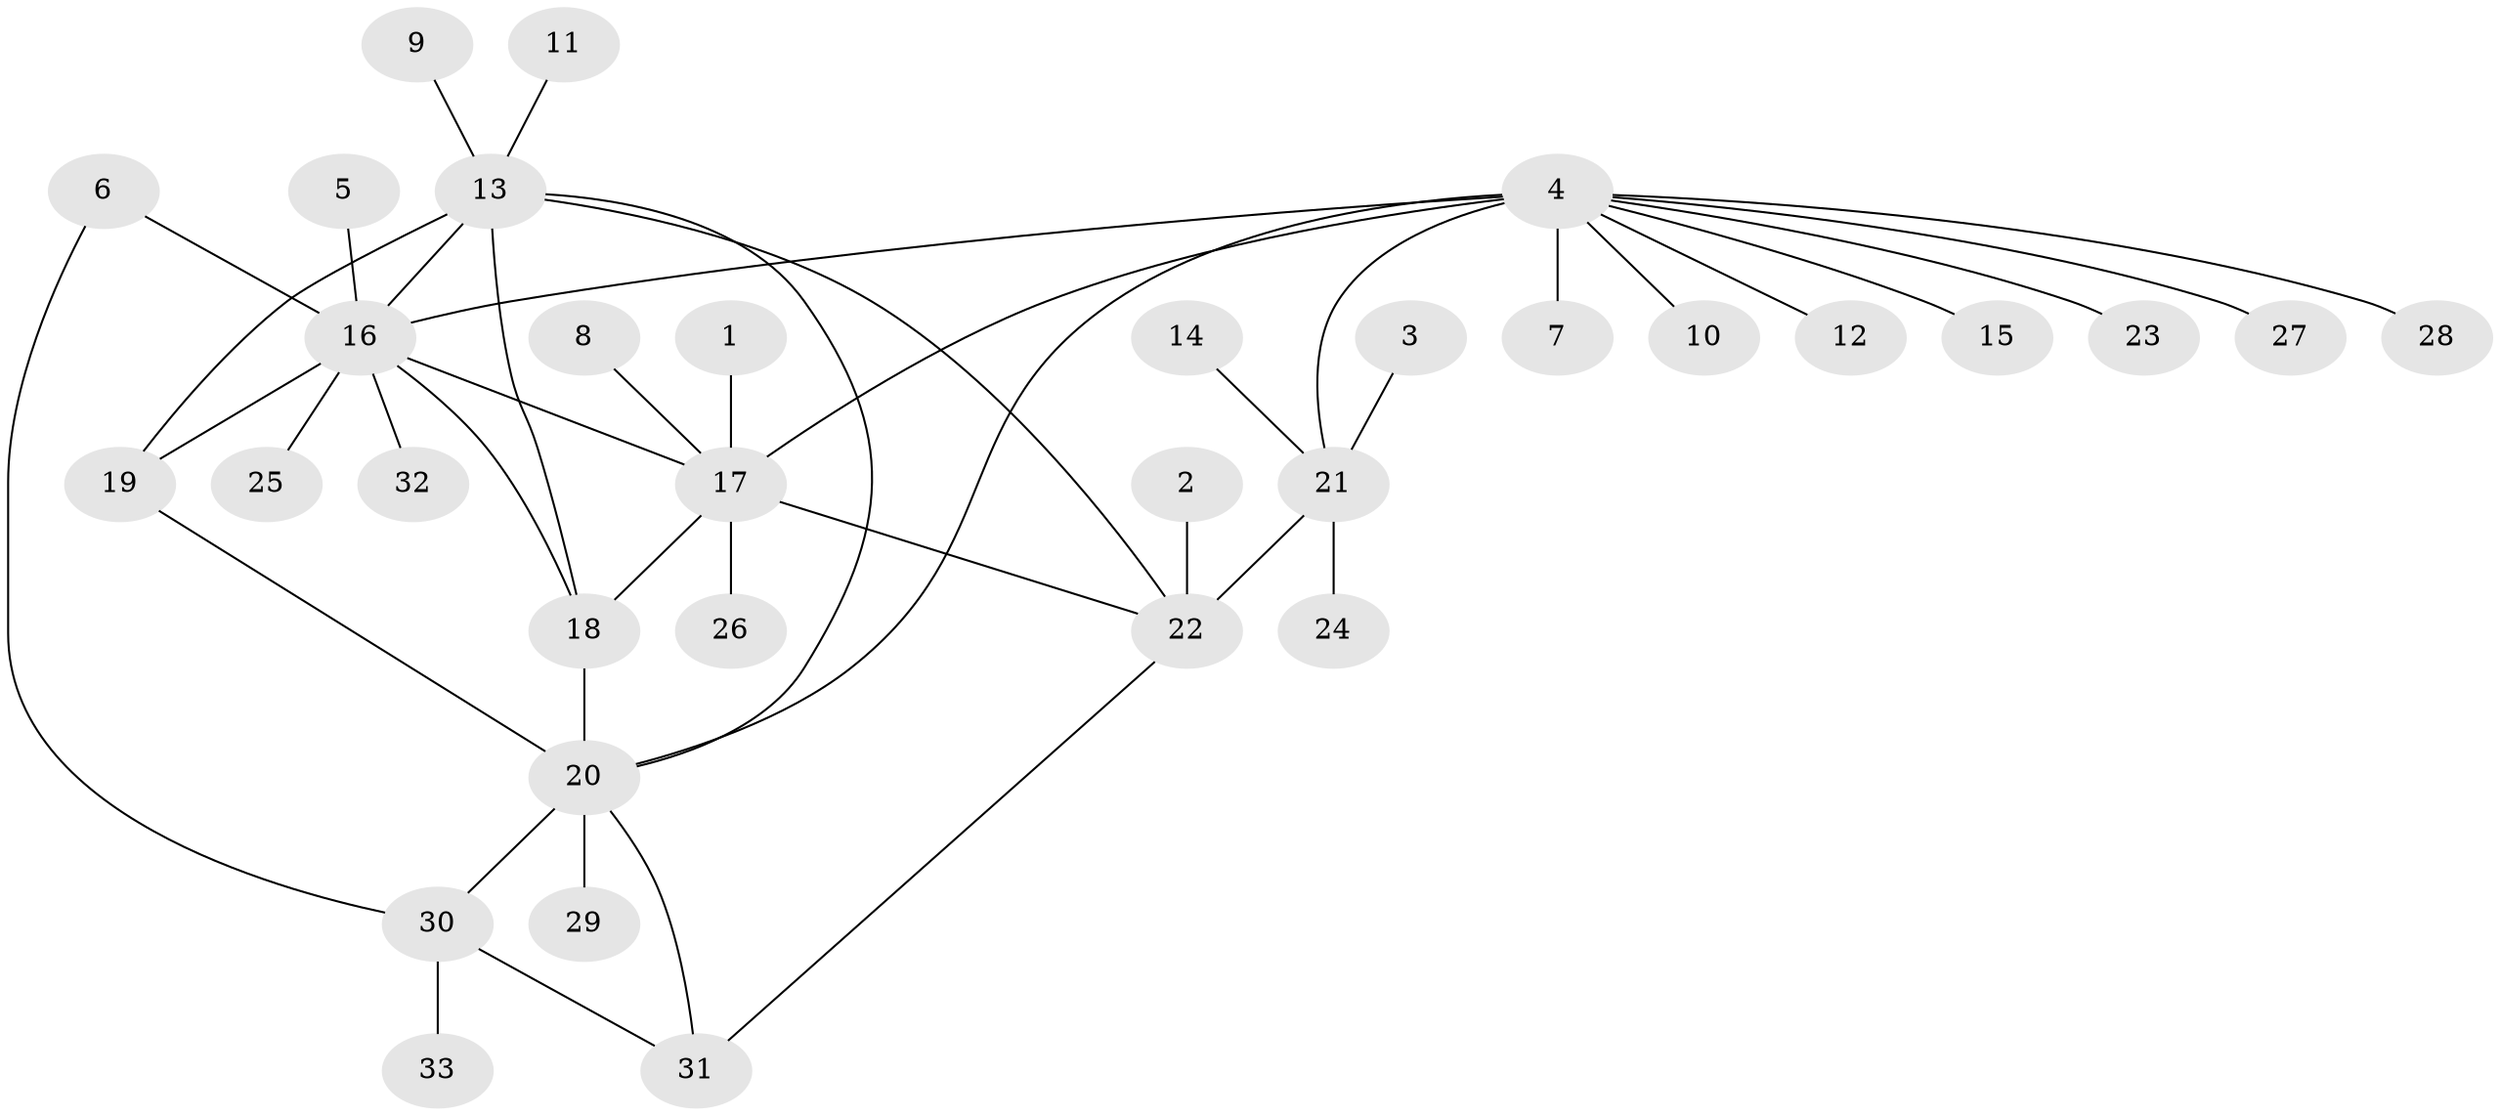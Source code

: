 // original degree distribution, {9: 0.030303030303030304, 7: 0.030303030303030304, 6: 0.045454545454545456, 5: 0.030303030303030304, 4: 0.030303030303030304, 3: 0.030303030303030304, 8: 0.030303030303030304, 10: 0.015151515151515152, 1: 0.5454545454545454, 2: 0.21212121212121213}
// Generated by graph-tools (version 1.1) at 2025/26/03/09/25 03:26:47]
// undirected, 33 vertices, 44 edges
graph export_dot {
graph [start="1"]
  node [color=gray90,style=filled];
  1;
  2;
  3;
  4;
  5;
  6;
  7;
  8;
  9;
  10;
  11;
  12;
  13;
  14;
  15;
  16;
  17;
  18;
  19;
  20;
  21;
  22;
  23;
  24;
  25;
  26;
  27;
  28;
  29;
  30;
  31;
  32;
  33;
  1 -- 17 [weight=1.0];
  2 -- 22 [weight=1.0];
  3 -- 21 [weight=1.0];
  4 -- 7 [weight=1.0];
  4 -- 10 [weight=1.0];
  4 -- 12 [weight=1.0];
  4 -- 15 [weight=1.0];
  4 -- 16 [weight=2.0];
  4 -- 17 [weight=1.0];
  4 -- 20 [weight=1.0];
  4 -- 21 [weight=2.0];
  4 -- 23 [weight=1.0];
  4 -- 27 [weight=1.0];
  4 -- 28 [weight=1.0];
  5 -- 16 [weight=1.0];
  6 -- 16 [weight=1.0];
  6 -- 30 [weight=1.0];
  8 -- 17 [weight=1.0];
  9 -- 13 [weight=1.0];
  11 -- 13 [weight=1.0];
  13 -- 16 [weight=1.0];
  13 -- 18 [weight=1.0];
  13 -- 19 [weight=1.0];
  13 -- 20 [weight=1.0];
  13 -- 22 [weight=1.0];
  14 -- 21 [weight=1.0];
  16 -- 17 [weight=1.0];
  16 -- 18 [weight=1.0];
  16 -- 19 [weight=1.0];
  16 -- 25 [weight=1.0];
  16 -- 32 [weight=1.0];
  17 -- 18 [weight=1.0];
  17 -- 22 [weight=1.0];
  17 -- 26 [weight=1.0];
  18 -- 20 [weight=2.0];
  19 -- 20 [weight=1.0];
  20 -- 29 [weight=1.0];
  20 -- 30 [weight=1.0];
  20 -- 31 [weight=1.0];
  21 -- 22 [weight=3.0];
  21 -- 24 [weight=1.0];
  22 -- 31 [weight=1.0];
  30 -- 31 [weight=1.0];
  30 -- 33 [weight=1.0];
}
